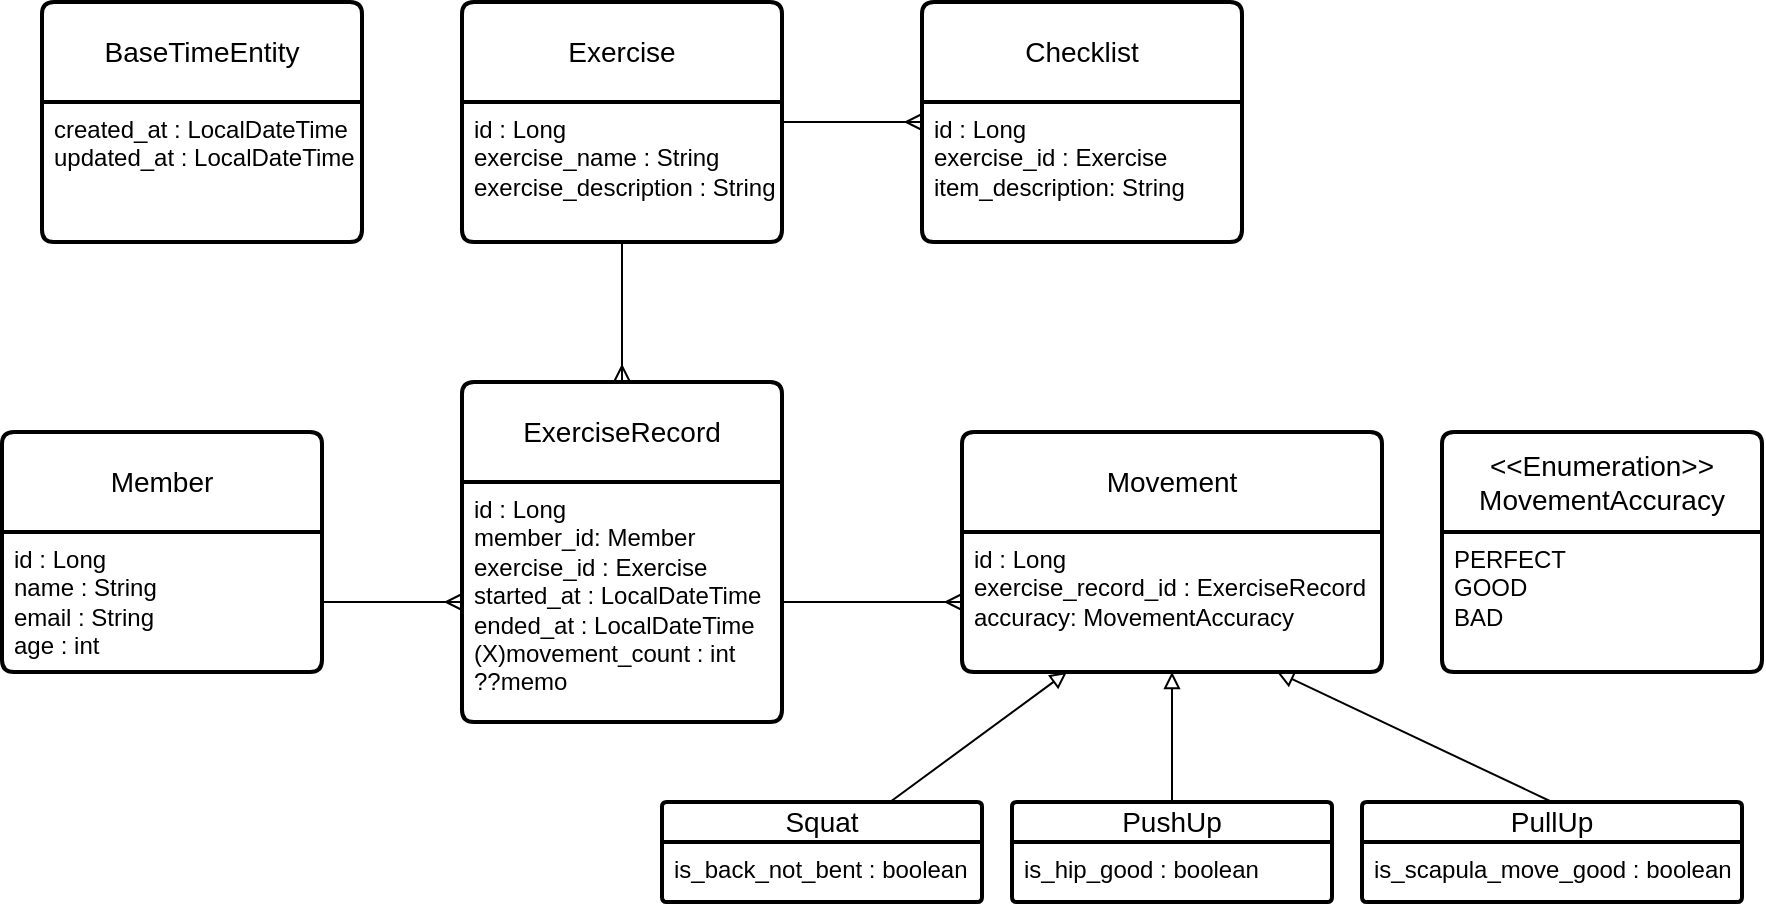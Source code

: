 <mxfile version="21.3.7" type="device" pages="2">
  <diagram name="페이지-1" id="7URbCTrXN6Az-WfgySKy">
    <mxGraphModel dx="712" dy="835" grid="1" gridSize="10" guides="1" tooltips="1" connect="1" arrows="1" fold="1" page="1" pageScale="1" pageWidth="827" pageHeight="1169" math="0" shadow="0">
      <root>
        <mxCell id="0" />
        <mxCell id="1" parent="0" />
        <mxCell id="ykm11HSwF0hpzCsh8MRU-17" value="Member" style="swimlane;childLayout=stackLayout;horizontal=1;startSize=50;horizontalStack=0;rounded=1;fontSize=14;fontStyle=0;strokeWidth=2;resizeParent=0;resizeLast=1;shadow=0;dashed=0;align=center;arcSize=4;whiteSpace=wrap;html=1;" parent="1" vertex="1">
          <mxGeometry x="20" y="325" width="160" height="120" as="geometry" />
        </mxCell>
        <mxCell id="ykm11HSwF0hpzCsh8MRU-18" value="id : Long&lt;br&gt;name : String&lt;br style=&quot;border-color: var(--border-color);&quot;&gt;email : String&lt;br&gt;age : int" style="align=left;strokeColor=none;fillColor=none;spacingLeft=4;fontSize=12;verticalAlign=top;resizable=0;rotatable=0;part=1;html=1;" parent="ykm11HSwF0hpzCsh8MRU-17" vertex="1">
          <mxGeometry y="50" width="160" height="70" as="geometry" />
        </mxCell>
        <mxCell id="QKPIdLVlnkrBArpC9VKR-55" style="edgeStyle=orthogonalEdgeStyle;rounded=0;orthogonalLoop=1;jettySize=auto;html=1;entryX=0;entryY=0.5;entryDx=0;entryDy=0;endArrow=ERmany;endFill=0;" parent="1" source="ykm11HSwF0hpzCsh8MRU-20" target="QKPIdLVlnkrBArpC9VKR-51" edge="1">
          <mxGeometry relative="1" as="geometry" />
        </mxCell>
        <mxCell id="ykm11HSwF0hpzCsh8MRU-20" value="Exercise" style="swimlane;childLayout=stackLayout;horizontal=1;startSize=50;horizontalStack=0;rounded=1;fontSize=14;fontStyle=0;strokeWidth=2;resizeParent=0;resizeLast=1;shadow=0;dashed=0;align=center;arcSize=4;whiteSpace=wrap;html=1;" parent="1" vertex="1">
          <mxGeometry x="250" y="110" width="160" height="120" as="geometry" />
        </mxCell>
        <mxCell id="ykm11HSwF0hpzCsh8MRU-21" value="id : Long&lt;br&gt;exercise_name : String&lt;br&gt;exercise_description : String" style="align=left;strokeColor=none;fillColor=none;spacingLeft=4;fontSize=12;verticalAlign=top;resizable=0;rotatable=0;part=1;html=1;" parent="ykm11HSwF0hpzCsh8MRU-20" vertex="1">
          <mxGeometry y="50" width="160" height="70" as="geometry" />
        </mxCell>
        <mxCell id="QKPIdLVlnkrBArpC9VKR-1" value="ExerciseRecord" style="swimlane;childLayout=stackLayout;horizontal=1;startSize=50;horizontalStack=0;rounded=1;fontSize=14;fontStyle=0;strokeWidth=2;resizeParent=0;resizeLast=1;shadow=0;dashed=0;align=center;arcSize=4;whiteSpace=wrap;html=1;" parent="1" vertex="1">
          <mxGeometry x="250" y="300" width="160" height="170" as="geometry" />
        </mxCell>
        <mxCell id="QKPIdLVlnkrBArpC9VKR-2" value="id : Long&lt;br&gt;member_id: Member&lt;br&gt;exercise_id : Exercise&lt;br&gt;started_at : LocalDateTime&lt;br&gt;ended_at : LocalDateTime&lt;br&gt;(X)movement_count : int&lt;br&gt;??memo" style="align=left;strokeColor=none;fillColor=none;spacingLeft=4;fontSize=12;verticalAlign=top;resizable=0;rotatable=0;part=1;html=1;" parent="QKPIdLVlnkrBArpC9VKR-1" vertex="1">
          <mxGeometry y="50" width="160" height="120" as="geometry" />
        </mxCell>
        <mxCell id="QKPIdLVlnkrBArpC9VKR-18" value="Movement" style="swimlane;childLayout=stackLayout;horizontal=1;startSize=50;horizontalStack=0;rounded=1;fontSize=14;fontStyle=0;strokeWidth=2;resizeParent=0;resizeLast=1;shadow=0;dashed=0;align=center;arcSize=4;whiteSpace=wrap;html=1;" parent="1" vertex="1">
          <mxGeometry x="500" y="325" width="210" height="120" as="geometry">
            <mxRectangle x="500" y="325" width="110" height="50" as="alternateBounds" />
          </mxGeometry>
        </mxCell>
        <mxCell id="QKPIdLVlnkrBArpC9VKR-19" value="id : Long&lt;br&gt;exercise_record_id : ExerciseRecord&lt;br&gt;accuracy: MovementAccuracy" style="align=left;strokeColor=none;fillColor=none;spacingLeft=4;fontSize=12;verticalAlign=top;resizable=0;rotatable=0;part=1;html=1;" parent="QKPIdLVlnkrBArpC9VKR-18" vertex="1">
          <mxGeometry y="50" width="210" height="70" as="geometry" />
        </mxCell>
        <mxCell id="QKPIdLVlnkrBArpC9VKR-39" style="rounded=0;orthogonalLoop=1;jettySize=auto;html=1;endArrow=block;endFill=0;entryX=0.25;entryY=1;entryDx=0;entryDy=0;" parent="1" source="QKPIdLVlnkrBArpC9VKR-22" target="QKPIdLVlnkrBArpC9VKR-19" edge="1">
          <mxGeometry relative="1" as="geometry">
            <mxPoint x="500" y="440" as="targetPoint" />
          </mxGeometry>
        </mxCell>
        <mxCell id="QKPIdLVlnkrBArpC9VKR-22" value="Squat" style="swimlane;childLayout=stackLayout;horizontal=1;startSize=20;horizontalStack=0;rounded=1;fontSize=14;fontStyle=0;strokeWidth=2;resizeParent=0;resizeLast=1;shadow=0;dashed=0;align=center;arcSize=4;whiteSpace=wrap;html=1;" parent="1" vertex="1">
          <mxGeometry x="350" y="510" width="160" height="50" as="geometry" />
        </mxCell>
        <mxCell id="QKPIdLVlnkrBArpC9VKR-23" value="is_back_not_bent : boolean" style="align=left;strokeColor=none;fillColor=none;spacingLeft=4;fontSize=12;verticalAlign=top;resizable=0;rotatable=0;part=1;html=1;" parent="QKPIdLVlnkrBArpC9VKR-22" vertex="1">
          <mxGeometry y="20" width="160" height="30" as="geometry" />
        </mxCell>
        <mxCell id="QKPIdLVlnkrBArpC9VKR-29" style="edgeStyle=orthogonalEdgeStyle;rounded=0;orthogonalLoop=1;jettySize=auto;html=1;exitX=0.5;exitY=1;exitDx=0;exitDy=0;" parent="QKPIdLVlnkrBArpC9VKR-22" source="QKPIdLVlnkrBArpC9VKR-23" target="QKPIdLVlnkrBArpC9VKR-23" edge="1">
          <mxGeometry relative="1" as="geometry" />
        </mxCell>
        <mxCell id="QKPIdLVlnkrBArpC9VKR-30" style="edgeStyle=orthogonalEdgeStyle;rounded=0;orthogonalLoop=1;jettySize=auto;html=1;exitX=0.5;exitY=1;exitDx=0;exitDy=0;" parent="QKPIdLVlnkrBArpC9VKR-22" source="QKPIdLVlnkrBArpC9VKR-23" target="QKPIdLVlnkrBArpC9VKR-23" edge="1">
          <mxGeometry relative="1" as="geometry" />
        </mxCell>
        <mxCell id="QKPIdLVlnkrBArpC9VKR-40" style="rounded=0;orthogonalLoop=1;jettySize=auto;html=1;endArrow=block;endFill=0;entryX=0.5;entryY=1;entryDx=0;entryDy=0;" parent="1" source="QKPIdLVlnkrBArpC9VKR-31" target="QKPIdLVlnkrBArpC9VKR-19" edge="1">
          <mxGeometry relative="1" as="geometry">
            <mxPoint x="590" y="460" as="targetPoint" />
          </mxGeometry>
        </mxCell>
        <mxCell id="QKPIdLVlnkrBArpC9VKR-31" value="PushUp" style="swimlane;childLayout=stackLayout;horizontal=1;startSize=20;horizontalStack=0;rounded=1;fontSize=14;fontStyle=0;strokeWidth=2;resizeParent=0;resizeLast=1;shadow=0;dashed=0;align=center;arcSize=4;whiteSpace=wrap;html=1;" parent="1" vertex="1">
          <mxGeometry x="525" y="510" width="160" height="50" as="geometry" />
        </mxCell>
        <mxCell id="QKPIdLVlnkrBArpC9VKR-32" value="is_hip_good : boolean" style="align=left;strokeColor=none;fillColor=none;spacingLeft=4;fontSize=12;verticalAlign=top;resizable=0;rotatable=0;part=1;html=1;" parent="QKPIdLVlnkrBArpC9VKR-31" vertex="1">
          <mxGeometry y="20" width="160" height="30" as="geometry" />
        </mxCell>
        <mxCell id="QKPIdLVlnkrBArpC9VKR-33" style="edgeStyle=orthogonalEdgeStyle;rounded=0;orthogonalLoop=1;jettySize=auto;html=1;exitX=0.5;exitY=1;exitDx=0;exitDy=0;" parent="QKPIdLVlnkrBArpC9VKR-31" source="QKPIdLVlnkrBArpC9VKR-32" target="QKPIdLVlnkrBArpC9VKR-32" edge="1">
          <mxGeometry relative="1" as="geometry" />
        </mxCell>
        <mxCell id="QKPIdLVlnkrBArpC9VKR-34" style="edgeStyle=orthogonalEdgeStyle;rounded=0;orthogonalLoop=1;jettySize=auto;html=1;exitX=0.5;exitY=1;exitDx=0;exitDy=0;" parent="QKPIdLVlnkrBArpC9VKR-31" source="QKPIdLVlnkrBArpC9VKR-32" target="QKPIdLVlnkrBArpC9VKR-32" edge="1">
          <mxGeometry relative="1" as="geometry" />
        </mxCell>
        <mxCell id="QKPIdLVlnkrBArpC9VKR-41" style="rounded=0;orthogonalLoop=1;jettySize=auto;html=1;exitX=0.5;exitY=0;exitDx=0;exitDy=0;endArrow=block;endFill=0;entryX=0.75;entryY=1;entryDx=0;entryDy=0;" parent="1" source="QKPIdLVlnkrBArpC9VKR-35" target="QKPIdLVlnkrBArpC9VKR-19" edge="1">
          <mxGeometry relative="1" as="geometry">
            <mxPoint x="610" y="450" as="targetPoint" />
          </mxGeometry>
        </mxCell>
        <mxCell id="QKPIdLVlnkrBArpC9VKR-35" value="PullUp" style="swimlane;childLayout=stackLayout;horizontal=1;startSize=20;horizontalStack=0;rounded=1;fontSize=14;fontStyle=0;strokeWidth=2;resizeParent=0;resizeLast=1;shadow=0;dashed=0;align=center;arcSize=4;whiteSpace=wrap;html=1;" parent="1" vertex="1">
          <mxGeometry x="700" y="510" width="190" height="50" as="geometry" />
        </mxCell>
        <mxCell id="QKPIdLVlnkrBArpC9VKR-36" value="is_scapula_move_good : boolean" style="align=left;strokeColor=none;fillColor=none;spacingLeft=4;fontSize=12;verticalAlign=top;resizable=0;rotatable=0;part=1;html=1;" parent="QKPIdLVlnkrBArpC9VKR-35" vertex="1">
          <mxGeometry y="20" width="190" height="30" as="geometry" />
        </mxCell>
        <mxCell id="QKPIdLVlnkrBArpC9VKR-37" style="edgeStyle=orthogonalEdgeStyle;rounded=0;orthogonalLoop=1;jettySize=auto;html=1;exitX=0.5;exitY=1;exitDx=0;exitDy=0;" parent="QKPIdLVlnkrBArpC9VKR-35" source="QKPIdLVlnkrBArpC9VKR-36" target="QKPIdLVlnkrBArpC9VKR-36" edge="1">
          <mxGeometry relative="1" as="geometry" />
        </mxCell>
        <mxCell id="QKPIdLVlnkrBArpC9VKR-38" style="edgeStyle=orthogonalEdgeStyle;rounded=0;orthogonalLoop=1;jettySize=auto;html=1;exitX=0.5;exitY=1;exitDx=0;exitDy=0;" parent="QKPIdLVlnkrBArpC9VKR-35" source="QKPIdLVlnkrBArpC9VKR-36" target="QKPIdLVlnkrBArpC9VKR-36" edge="1">
          <mxGeometry relative="1" as="geometry" />
        </mxCell>
        <mxCell id="QKPIdLVlnkrBArpC9VKR-45" value="BaseTimeEntity" style="swimlane;childLayout=stackLayout;horizontal=1;startSize=50;horizontalStack=0;rounded=1;fontSize=14;fontStyle=0;strokeWidth=2;resizeParent=0;resizeLast=1;shadow=0;dashed=0;align=center;arcSize=4;whiteSpace=wrap;html=1;" parent="1" vertex="1">
          <mxGeometry x="40" y="110" width="160" height="120" as="geometry" />
        </mxCell>
        <mxCell id="QKPIdLVlnkrBArpC9VKR-46" value="created_at : LocalDateTime&lt;br&gt;updated_at : LocalDateTime" style="align=left;strokeColor=none;fillColor=none;spacingLeft=4;fontSize=12;verticalAlign=top;resizable=0;rotatable=0;part=1;html=1;" parent="QKPIdLVlnkrBArpC9VKR-45" vertex="1">
          <mxGeometry y="50" width="160" height="70" as="geometry" />
        </mxCell>
        <mxCell id="QKPIdLVlnkrBArpC9VKR-49" style="rounded=0;orthogonalLoop=1;jettySize=auto;html=1;entryX=0;entryY=0.5;entryDx=0;entryDy=0;endArrow=ERmany;endFill=0;edgeStyle=orthogonalEdgeStyle;" parent="1" source="ykm11HSwF0hpzCsh8MRU-18" target="QKPIdLVlnkrBArpC9VKR-2" edge="1">
          <mxGeometry relative="1" as="geometry" />
        </mxCell>
        <mxCell id="QKPIdLVlnkrBArpC9VKR-50" style="rounded=0;orthogonalLoop=1;jettySize=auto;html=1;entryX=0;entryY=0.5;entryDx=0;entryDy=0;endArrow=ERmany;endFill=0;edgeStyle=orthogonalEdgeStyle;" parent="1" source="QKPIdLVlnkrBArpC9VKR-2" target="QKPIdLVlnkrBArpC9VKR-19" edge="1">
          <mxGeometry relative="1" as="geometry" />
        </mxCell>
        <mxCell id="QKPIdLVlnkrBArpC9VKR-51" value="Checklist" style="swimlane;childLayout=stackLayout;horizontal=1;startSize=50;horizontalStack=0;rounded=1;fontSize=14;fontStyle=0;strokeWidth=2;resizeParent=0;resizeLast=1;shadow=0;dashed=0;align=center;arcSize=4;whiteSpace=wrap;html=1;" parent="1" vertex="1">
          <mxGeometry x="480" y="110" width="160" height="120" as="geometry" />
        </mxCell>
        <mxCell id="QKPIdLVlnkrBArpC9VKR-52" value="id : Long&amp;nbsp;&lt;br&gt;exercise_id : Exercise&lt;br&gt;item_description: String" style="align=left;strokeColor=none;fillColor=none;spacingLeft=4;fontSize=12;verticalAlign=top;resizable=0;rotatable=0;part=1;html=1;" parent="QKPIdLVlnkrBArpC9VKR-51" vertex="1">
          <mxGeometry y="50" width="160" height="70" as="geometry" />
        </mxCell>
        <mxCell id="QKPIdLVlnkrBArpC9VKR-54" style="rounded=0;orthogonalLoop=1;jettySize=auto;html=1;entryX=0.5;entryY=0;entryDx=0;entryDy=0;endArrow=ERmany;endFill=0;edgeStyle=orthogonalEdgeStyle;" parent="1" source="ykm11HSwF0hpzCsh8MRU-21" target="QKPIdLVlnkrBArpC9VKR-1" edge="1">
          <mxGeometry relative="1" as="geometry" />
        </mxCell>
        <mxCell id="wwvEsrGKSiQvx3rJShbk-2" value="&amp;lt;&amp;lt;Enumeration&amp;gt;&amp;gt;&lt;br&gt;MovementAccuracy" style="swimlane;childLayout=stackLayout;horizontal=1;startSize=50;horizontalStack=0;rounded=1;fontSize=14;fontStyle=0;strokeWidth=2;resizeParent=0;resizeLast=1;shadow=0;dashed=0;align=center;arcSize=4;whiteSpace=wrap;html=1;" vertex="1" parent="1">
          <mxGeometry x="740" y="325" width="160" height="120" as="geometry">
            <mxRectangle x="530" y="670" width="80" height="50" as="alternateBounds" />
          </mxGeometry>
        </mxCell>
        <mxCell id="wwvEsrGKSiQvx3rJShbk-3" value="PERFECT&lt;br&gt;GOOD&lt;br&gt;BAD" style="align=left;strokeColor=none;fillColor=none;spacingLeft=4;fontSize=12;verticalAlign=top;resizable=0;rotatable=0;part=1;html=1;" vertex="1" parent="wwvEsrGKSiQvx3rJShbk-2">
          <mxGeometry y="50" width="160" height="70" as="geometry" />
        </mxCell>
      </root>
    </mxGraphModel>
  </diagram>
  <diagram id="mSKH8BZEvTP1pX4NbvA8" name="수정">
    <mxGraphModel dx="749" dy="879" grid="1" gridSize="10" guides="1" tooltips="1" connect="1" arrows="1" fold="1" page="1" pageScale="1" pageWidth="827" pageHeight="1169" math="0" shadow="0">
      <root>
        <mxCell id="0" />
        <mxCell id="1" parent="0" />
        <mxCell id="omQNwUoXkcTikTm2uTmb-1" value="Member" style="swimlane;childLayout=stackLayout;horizontal=1;startSize=50;horizontalStack=0;rounded=1;fontSize=14;fontStyle=0;strokeWidth=2;resizeParent=0;resizeLast=1;shadow=0;dashed=0;align=center;arcSize=4;whiteSpace=wrap;html=1;" vertex="1" parent="1">
          <mxGeometry x="20" y="325" width="160" height="120" as="geometry" />
        </mxCell>
        <mxCell id="omQNwUoXkcTikTm2uTmb-2" value="id : Long&lt;br&gt;name : String&lt;br style=&quot;border-color: var(--border-color);&quot;&gt;email : String&lt;br&gt;age : int" style="align=left;strokeColor=none;fillColor=none;spacingLeft=4;fontSize=12;verticalAlign=top;resizable=0;rotatable=0;part=1;html=1;" vertex="1" parent="omQNwUoXkcTikTm2uTmb-1">
          <mxGeometry y="50" width="160" height="70" as="geometry" />
        </mxCell>
        <mxCell id="omQNwUoXkcTikTm2uTmb-3" style="edgeStyle=orthogonalEdgeStyle;rounded=0;orthogonalLoop=1;jettySize=auto;html=1;entryX=0;entryY=0.5;entryDx=0;entryDy=0;endArrow=ERmany;endFill=0;" edge="1" parent="1" source="omQNwUoXkcTikTm2uTmb-4" target="omQNwUoXkcTikTm2uTmb-29">
          <mxGeometry relative="1" as="geometry" />
        </mxCell>
        <mxCell id="omQNwUoXkcTikTm2uTmb-4" value="Exercise" style="swimlane;childLayout=stackLayout;horizontal=1;startSize=50;horizontalStack=0;rounded=1;fontSize=14;fontStyle=0;strokeWidth=2;resizeParent=0;resizeLast=1;shadow=0;dashed=0;align=center;arcSize=4;whiteSpace=wrap;html=1;" vertex="1" parent="1">
          <mxGeometry x="310" y="110" width="160" height="120" as="geometry" />
        </mxCell>
        <mxCell id="omQNwUoXkcTikTm2uTmb-5" value="id : Long&lt;br&gt;exerciseName : String&lt;br&gt;exerciseDescription : String" style="align=left;strokeColor=none;fillColor=none;spacingLeft=4;fontSize=12;verticalAlign=top;resizable=0;rotatable=0;part=1;html=1;" vertex="1" parent="omQNwUoXkcTikTm2uTmb-4">
          <mxGeometry y="50" width="160" height="70" as="geometry" />
        </mxCell>
        <mxCell id="omQNwUoXkcTikTm2uTmb-6" value="ExerciseRecord" style="swimlane;childLayout=stackLayout;horizontal=1;startSize=50;horizontalStack=0;rounded=1;fontSize=14;fontStyle=0;strokeWidth=2;resizeParent=0;resizeLast=1;shadow=0;dashed=0;align=center;arcSize=4;whiteSpace=wrap;html=1;" vertex="1" parent="1">
          <mxGeometry x="250" y="300" width="160" height="170" as="geometry" />
        </mxCell>
        <mxCell id="omQNwUoXkcTikTm2uTmb-7" value="id : Long&lt;br&gt;memberId: Member&lt;br&gt;exerciseId : Exercise&lt;br&gt;startedAt : LocalDateTime&lt;br&gt;endedAt : LocalDateTime&lt;br&gt;(X)movement_count : int&lt;br&gt;??memo" style="align=left;strokeColor=none;fillColor=none;spacingLeft=4;fontSize=12;verticalAlign=top;resizable=0;rotatable=0;part=1;html=1;" vertex="1" parent="omQNwUoXkcTikTm2uTmb-6">
          <mxGeometry y="50" width="160" height="120" as="geometry" />
        </mxCell>
        <mxCell id="omQNwUoXkcTikTm2uTmb-8" value="Movement" style="swimlane;childLayout=stackLayout;horizontal=1;startSize=50;horizontalStack=0;rounded=1;fontSize=14;fontStyle=0;strokeWidth=2;resizeParent=0;resizeLast=1;shadow=0;dashed=0;align=center;arcSize=4;whiteSpace=wrap;html=1;" vertex="1" parent="1">
          <mxGeometry x="500" y="325" width="210" height="120" as="geometry">
            <mxRectangle x="500" y="325" width="110" height="50" as="alternateBounds" />
          </mxGeometry>
        </mxCell>
        <mxCell id="omQNwUoXkcTikTm2uTmb-9" value="id : Long&lt;br&gt;recordId: ExerciseRecord&lt;br&gt;accuracy: MovementAccuracy" style="align=left;strokeColor=none;fillColor=none;spacingLeft=4;fontSize=12;verticalAlign=top;resizable=0;rotatable=0;part=1;html=1;" vertex="1" parent="omQNwUoXkcTikTm2uTmb-8">
          <mxGeometry y="50" width="210" height="70" as="geometry" />
        </mxCell>
        <mxCell id="omQNwUoXkcTikTm2uTmb-10" style="rounded=0;orthogonalLoop=1;jettySize=auto;html=1;endArrow=block;endFill=0;entryX=0.25;entryY=1;entryDx=0;entryDy=0;" edge="1" parent="1" source="omQNwUoXkcTikTm2uTmb-11" target="omQNwUoXkcTikTm2uTmb-9">
          <mxGeometry relative="1" as="geometry">
            <mxPoint x="500" y="440" as="targetPoint" />
          </mxGeometry>
        </mxCell>
        <mxCell id="omQNwUoXkcTikTm2uTmb-11" value="Squat" style="swimlane;childLayout=stackLayout;horizontal=1;startSize=20;horizontalStack=0;rounded=1;fontSize=14;fontStyle=0;strokeWidth=2;resizeParent=0;resizeLast=1;shadow=0;dashed=0;align=center;arcSize=4;whiteSpace=wrap;html=1;" vertex="1" parent="1">
          <mxGeometry x="350" y="510" width="160" height="50" as="geometry" />
        </mxCell>
        <mxCell id="omQNwUoXkcTikTm2uTmb-12" value="isBackNotBent: boolean" style="align=left;strokeColor=none;fillColor=none;spacingLeft=4;fontSize=12;verticalAlign=top;resizable=0;rotatable=0;part=1;html=1;" vertex="1" parent="omQNwUoXkcTikTm2uTmb-11">
          <mxGeometry y="20" width="160" height="30" as="geometry" />
        </mxCell>
        <mxCell id="omQNwUoXkcTikTm2uTmb-13" style="edgeStyle=orthogonalEdgeStyle;rounded=0;orthogonalLoop=1;jettySize=auto;html=1;exitX=0.5;exitY=1;exitDx=0;exitDy=0;" edge="1" parent="omQNwUoXkcTikTm2uTmb-11" source="omQNwUoXkcTikTm2uTmb-12" target="omQNwUoXkcTikTm2uTmb-12">
          <mxGeometry relative="1" as="geometry" />
        </mxCell>
        <mxCell id="omQNwUoXkcTikTm2uTmb-14" style="edgeStyle=orthogonalEdgeStyle;rounded=0;orthogonalLoop=1;jettySize=auto;html=1;exitX=0.5;exitY=1;exitDx=0;exitDy=0;" edge="1" parent="omQNwUoXkcTikTm2uTmb-11" source="omQNwUoXkcTikTm2uTmb-12" target="omQNwUoXkcTikTm2uTmb-12">
          <mxGeometry relative="1" as="geometry" />
        </mxCell>
        <mxCell id="omQNwUoXkcTikTm2uTmb-15" style="rounded=0;orthogonalLoop=1;jettySize=auto;html=1;endArrow=block;endFill=0;entryX=0.5;entryY=1;entryDx=0;entryDy=0;" edge="1" parent="1" source="omQNwUoXkcTikTm2uTmb-16" target="omQNwUoXkcTikTm2uTmb-9">
          <mxGeometry relative="1" as="geometry">
            <mxPoint x="590" y="460" as="targetPoint" />
          </mxGeometry>
        </mxCell>
        <mxCell id="omQNwUoXkcTikTm2uTmb-16" value="PushUp" style="swimlane;childLayout=stackLayout;horizontal=1;startSize=20;horizontalStack=0;rounded=1;fontSize=14;fontStyle=0;strokeWidth=2;resizeParent=0;resizeLast=1;shadow=0;dashed=0;align=center;arcSize=4;whiteSpace=wrap;html=1;" vertex="1" parent="1">
          <mxGeometry x="525" y="510" width="160" height="50" as="geometry" />
        </mxCell>
        <mxCell id="omQNwUoXkcTikTm2uTmb-17" value="isHipGood : boolean" style="align=left;strokeColor=none;fillColor=none;spacingLeft=4;fontSize=12;verticalAlign=top;resizable=0;rotatable=0;part=1;html=1;" vertex="1" parent="omQNwUoXkcTikTm2uTmb-16">
          <mxGeometry y="20" width="160" height="30" as="geometry" />
        </mxCell>
        <mxCell id="omQNwUoXkcTikTm2uTmb-18" style="edgeStyle=orthogonalEdgeStyle;rounded=0;orthogonalLoop=1;jettySize=auto;html=1;exitX=0.5;exitY=1;exitDx=0;exitDy=0;" edge="1" parent="omQNwUoXkcTikTm2uTmb-16" source="omQNwUoXkcTikTm2uTmb-17" target="omQNwUoXkcTikTm2uTmb-17">
          <mxGeometry relative="1" as="geometry" />
        </mxCell>
        <mxCell id="omQNwUoXkcTikTm2uTmb-19" style="edgeStyle=orthogonalEdgeStyle;rounded=0;orthogonalLoop=1;jettySize=auto;html=1;exitX=0.5;exitY=1;exitDx=0;exitDy=0;" edge="1" parent="omQNwUoXkcTikTm2uTmb-16" source="omQNwUoXkcTikTm2uTmb-17" target="omQNwUoXkcTikTm2uTmb-17">
          <mxGeometry relative="1" as="geometry" />
        </mxCell>
        <mxCell id="omQNwUoXkcTikTm2uTmb-20" style="rounded=0;orthogonalLoop=1;jettySize=auto;html=1;exitX=0.5;exitY=0;exitDx=0;exitDy=0;endArrow=block;endFill=0;entryX=0.75;entryY=1;entryDx=0;entryDy=0;" edge="1" parent="1" source="omQNwUoXkcTikTm2uTmb-21" target="omQNwUoXkcTikTm2uTmb-9">
          <mxGeometry relative="1" as="geometry">
            <mxPoint x="610" y="450" as="targetPoint" />
          </mxGeometry>
        </mxCell>
        <mxCell id="omQNwUoXkcTikTm2uTmb-21" value="PullUp" style="swimlane;childLayout=stackLayout;horizontal=1;startSize=20;horizontalStack=0;rounded=1;fontSize=14;fontStyle=0;strokeWidth=2;resizeParent=0;resizeLast=1;shadow=0;dashed=0;align=center;arcSize=4;whiteSpace=wrap;html=1;" vertex="1" parent="1">
          <mxGeometry x="700" y="510" width="190" height="50" as="geometry" />
        </mxCell>
        <mxCell id="omQNwUoXkcTikTm2uTmb-22" value="isScapulaMoveGood : boolean" style="align=left;strokeColor=none;fillColor=none;spacingLeft=4;fontSize=12;verticalAlign=top;resizable=0;rotatable=0;part=1;html=1;" vertex="1" parent="omQNwUoXkcTikTm2uTmb-21">
          <mxGeometry y="20" width="190" height="30" as="geometry" />
        </mxCell>
        <mxCell id="omQNwUoXkcTikTm2uTmb-23" style="edgeStyle=orthogonalEdgeStyle;rounded=0;orthogonalLoop=1;jettySize=auto;html=1;exitX=0.5;exitY=1;exitDx=0;exitDy=0;" edge="1" parent="omQNwUoXkcTikTm2uTmb-21" source="omQNwUoXkcTikTm2uTmb-22" target="omQNwUoXkcTikTm2uTmb-22">
          <mxGeometry relative="1" as="geometry" />
        </mxCell>
        <mxCell id="omQNwUoXkcTikTm2uTmb-24" style="edgeStyle=orthogonalEdgeStyle;rounded=0;orthogonalLoop=1;jettySize=auto;html=1;exitX=0.5;exitY=1;exitDx=0;exitDy=0;" edge="1" parent="omQNwUoXkcTikTm2uTmb-21" source="omQNwUoXkcTikTm2uTmb-22" target="omQNwUoXkcTikTm2uTmb-22">
          <mxGeometry relative="1" as="geometry" />
        </mxCell>
        <mxCell id="omQNwUoXkcTikTm2uTmb-25" value="BaseTimeEntity" style="swimlane;childLayout=stackLayout;horizontal=1;startSize=50;horizontalStack=0;rounded=1;fontSize=14;fontStyle=0;strokeWidth=2;resizeParent=0;resizeLast=1;shadow=0;dashed=0;align=center;arcSize=4;whiteSpace=wrap;html=1;" vertex="1" parent="1">
          <mxGeometry x="40" y="110" width="160" height="120" as="geometry" />
        </mxCell>
        <mxCell id="omQNwUoXkcTikTm2uTmb-26" value="createdAt : LocalDateTime&lt;br&gt;updatedAt : LocalDateTime" style="align=left;strokeColor=none;fillColor=none;spacingLeft=4;fontSize=12;verticalAlign=top;resizable=0;rotatable=0;part=1;html=1;" vertex="1" parent="omQNwUoXkcTikTm2uTmb-25">
          <mxGeometry y="50" width="160" height="70" as="geometry" />
        </mxCell>
        <mxCell id="omQNwUoXkcTikTm2uTmb-27" style="rounded=0;orthogonalLoop=1;jettySize=auto;html=1;entryX=0;entryY=0.5;entryDx=0;entryDy=0;endArrow=ERmany;endFill=0;edgeStyle=orthogonalEdgeStyle;" edge="1" parent="1" source="omQNwUoXkcTikTm2uTmb-2" target="omQNwUoXkcTikTm2uTmb-7">
          <mxGeometry relative="1" as="geometry" />
        </mxCell>
        <mxCell id="omQNwUoXkcTikTm2uTmb-28" style="rounded=0;orthogonalLoop=1;jettySize=auto;html=1;entryX=0;entryY=0.5;entryDx=0;entryDy=0;endArrow=ERmany;endFill=0;edgeStyle=orthogonalEdgeStyle;" edge="1" parent="1" source="omQNwUoXkcTikTm2uTmb-7" target="omQNwUoXkcTikTm2uTmb-9">
          <mxGeometry relative="1" as="geometry" />
        </mxCell>
        <mxCell id="omQNwUoXkcTikTm2uTmb-29" value="Checklist" style="swimlane;childLayout=stackLayout;horizontal=1;startSize=50;horizontalStack=0;rounded=1;fontSize=14;fontStyle=0;strokeWidth=2;resizeParent=0;resizeLast=1;shadow=0;dashed=0;align=center;arcSize=4;whiteSpace=wrap;html=1;" vertex="1" parent="1">
          <mxGeometry x="540" y="110" width="160" height="120" as="geometry" />
        </mxCell>
        <mxCell id="omQNwUoXkcTikTm2uTmb-30" value="id : Long&amp;nbsp;&lt;br&gt;exerciseId : Exercise&lt;br&gt;itemDescription: String" style="align=left;strokeColor=none;fillColor=none;spacingLeft=4;fontSize=12;verticalAlign=top;resizable=0;rotatable=0;part=1;html=1;" vertex="1" parent="omQNwUoXkcTikTm2uTmb-29">
          <mxGeometry y="50" width="160" height="70" as="geometry" />
        </mxCell>
        <mxCell id="omQNwUoXkcTikTm2uTmb-32" value="&amp;lt;&amp;lt;Enumeration&amp;gt;&amp;gt;&lt;br&gt;MovementAccuracy" style="swimlane;childLayout=stackLayout;horizontal=1;startSize=50;horizontalStack=0;rounded=1;fontSize=14;fontStyle=0;strokeWidth=2;resizeParent=0;resizeLast=1;shadow=0;dashed=0;align=center;arcSize=4;whiteSpace=wrap;html=1;" vertex="1" parent="1">
          <mxGeometry x="740" y="325" width="160" height="120" as="geometry">
            <mxRectangle x="530" y="670" width="80" height="50" as="alternateBounds" />
          </mxGeometry>
        </mxCell>
        <mxCell id="omQNwUoXkcTikTm2uTmb-33" value="PERFECT&lt;br&gt;GOOD&lt;br&gt;BAD" style="align=left;strokeColor=none;fillColor=none;spacingLeft=4;fontSize=12;verticalAlign=top;resizable=0;rotatable=0;part=1;html=1;" vertex="1" parent="omQNwUoXkcTikTm2uTmb-32">
          <mxGeometry y="50" width="160" height="70" as="geometry" />
        </mxCell>
      </root>
    </mxGraphModel>
  </diagram>
</mxfile>
